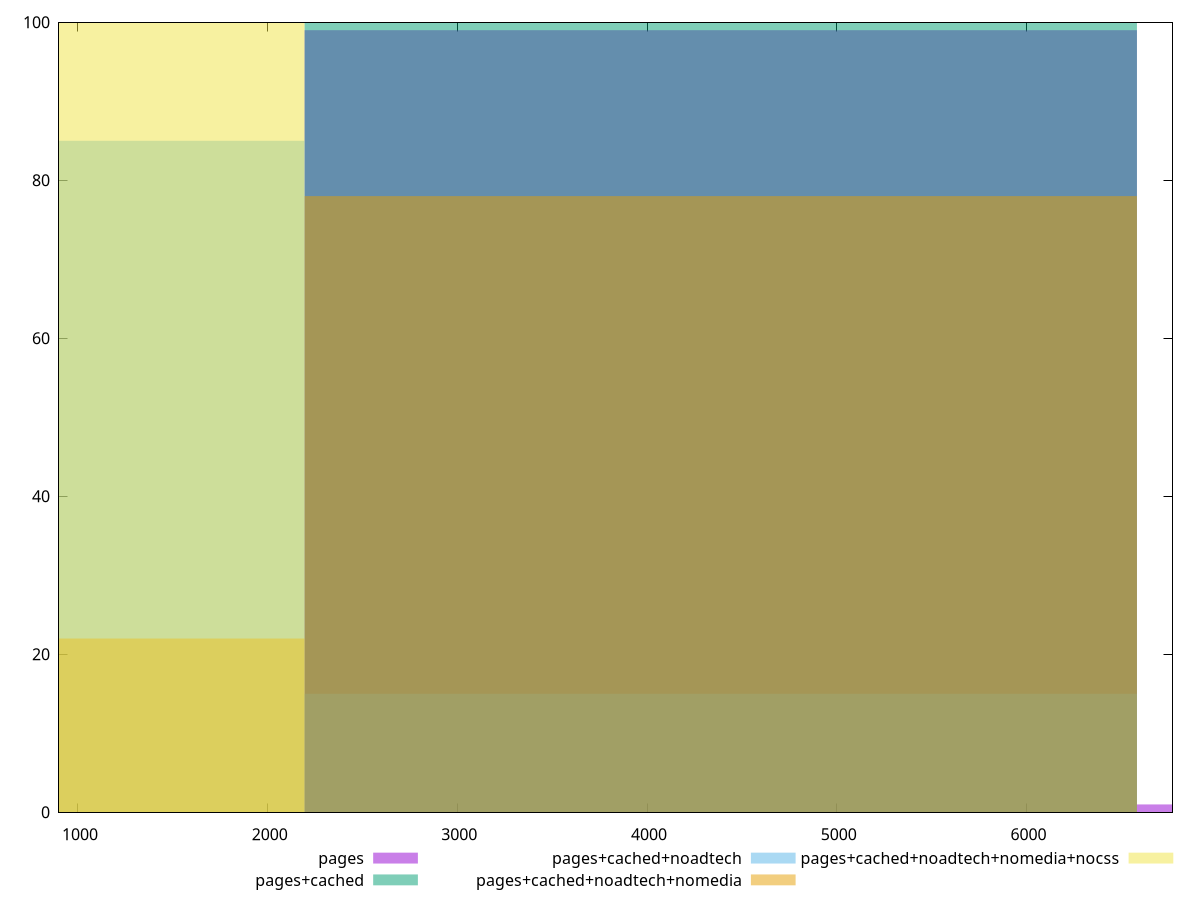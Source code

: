 reset

$pages <<EOF
4388.371993137535 99
8776.74398627507 1
EOF

$pagesCached <<EOF
4388.371993137535 100
EOF

$pagesCachedNoadtech <<EOF
0 85
4388.371993137535 15
EOF

$pagesCachedNoadtechNomedia <<EOF
0 22
4388.371993137535 78
EOF

$pagesCachedNoadtechNomediaNocss <<EOF
0 100
EOF

set key outside below
set boxwidth 4388.371993137535
set xrange [900:6770]
set yrange [0:100]
set trange [0:100]
set style fill transparent solid 0.5 noborder
set terminal svg size 640, 530 enhanced background rgb 'white'
set output "report_00017_2021-02-10T15-08-03.406Z/unused-javascript/comparison/histogram/all_raw.svg"

plot $pages title "pages" with boxes, \
     $pagesCached title "pages+cached" with boxes, \
     $pagesCachedNoadtech title "pages+cached+noadtech" with boxes, \
     $pagesCachedNoadtechNomedia title "pages+cached+noadtech+nomedia" with boxes, \
     $pagesCachedNoadtechNomediaNocss title "pages+cached+noadtech+nomedia+nocss" with boxes

reset
